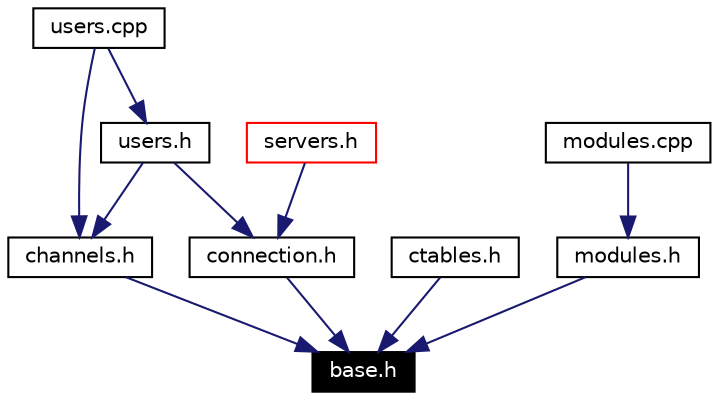 digraph inheritance
{
  Node3 [shape="box",label="base.h",fontsize=10,height=0.2,width=0.4,fontname="Helvetica",color="black",style="filled" fontcolor="white"];
  Node4 -> Node3 [color="midnightblue",fontsize=10,style="solid",fontname="Helvetica"];
  Node4 [shape="box",label="channels.h",fontsize=10,height=0.2,width=0.4,fontname="Helvetica",color="black",URL="$channels_8h.html"];
  Node5 -> Node4 [color="midnightblue",fontsize=10,style="solid",fontname="Helvetica"];
  Node5 [shape="box",label="users.cpp",fontsize=10,height=0.2,width=0.4,fontname="Helvetica",color="black",URL="$users_8cpp.html"];
  Node6 -> Node4 [color="midnightblue",fontsize=10,style="solid",fontname="Helvetica"];
  Node6 [shape="box",label="users.h",fontsize=10,height=0.2,width=0.4,fontname="Helvetica",color="black",URL="$users_8h.html"];
  Node5 -> Node6 [color="midnightblue",fontsize=10,style="solid",fontname="Helvetica"];
  Node7 -> Node3 [color="midnightblue",fontsize=10,style="solid",fontname="Helvetica"];
  Node7 [shape="box",label="connection.h",fontsize=10,height=0.2,width=0.4,fontname="Helvetica",color="black",URL="$connection_8h.html"];
  Node8 -> Node7 [color="midnightblue",fontsize=10,style="solid",fontname="Helvetica"];
  Node8 [shape="box",label="servers.h",fontsize=10,height=0.2,width=0.4,fontname="Helvetica",color="red",URL="$servers_8h.html"];
  Node6 -> Node7 [color="midnightblue",fontsize=10,style="solid",fontname="Helvetica"];
  Node10 -> Node3 [color="midnightblue",fontsize=10,style="solid",fontname="Helvetica"];
  Node10 [shape="box",label="ctables.h",fontsize=10,height=0.2,width=0.4,fontname="Helvetica",color="black",URL="$ctables_8h.html"];
  Node11 -> Node3 [color="midnightblue",fontsize=10,style="solid",fontname="Helvetica"];
  Node11 [shape="box",label="modules.h",fontsize=10,height=0.2,width=0.4,fontname="Helvetica",color="black",URL="$modules_8h.html"];
  Node12 -> Node11 [color="midnightblue",fontsize=10,style="solid",fontname="Helvetica"];
  Node12 [shape="box",label="modules.cpp",fontsize=10,height=0.2,width=0.4,fontname="Helvetica",color="black",URL="$modules_8cpp.html"];
}
